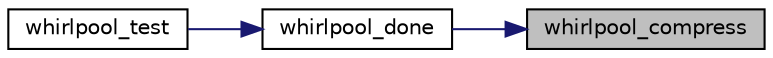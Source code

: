 digraph "whirlpool_compress"
{
 // LATEX_PDF_SIZE
  edge [fontname="Helvetica",fontsize="10",labelfontname="Helvetica",labelfontsize="10"];
  node [fontname="Helvetica",fontsize="10",shape=record];
  rankdir="RL";
  Node1 [label="whirlpool_compress",height=0.2,width=0.4,color="black", fillcolor="grey75", style="filled", fontcolor="black",tooltip=" "];
  Node1 -> Node2 [dir="back",color="midnightblue",fontsize="10",style="solid"];
  Node2 [label="whirlpool_done",height=0.2,width=0.4,color="black", fillcolor="white", style="filled",URL="$whirl_8c.html#a4da4cb07ed14ccdaa27c3296ad18360a",tooltip="Terminate the hash to get the digest."];
  Node2 -> Node3 [dir="back",color="midnightblue",fontsize="10",style="solid"];
  Node3 [label="whirlpool_test",height=0.2,width=0.4,color="black", fillcolor="white", style="filled",URL="$whirl_8c.html#ad8036fccf9883ace4c94c9ff33d7d853",tooltip="Self-test the hash."];
}
